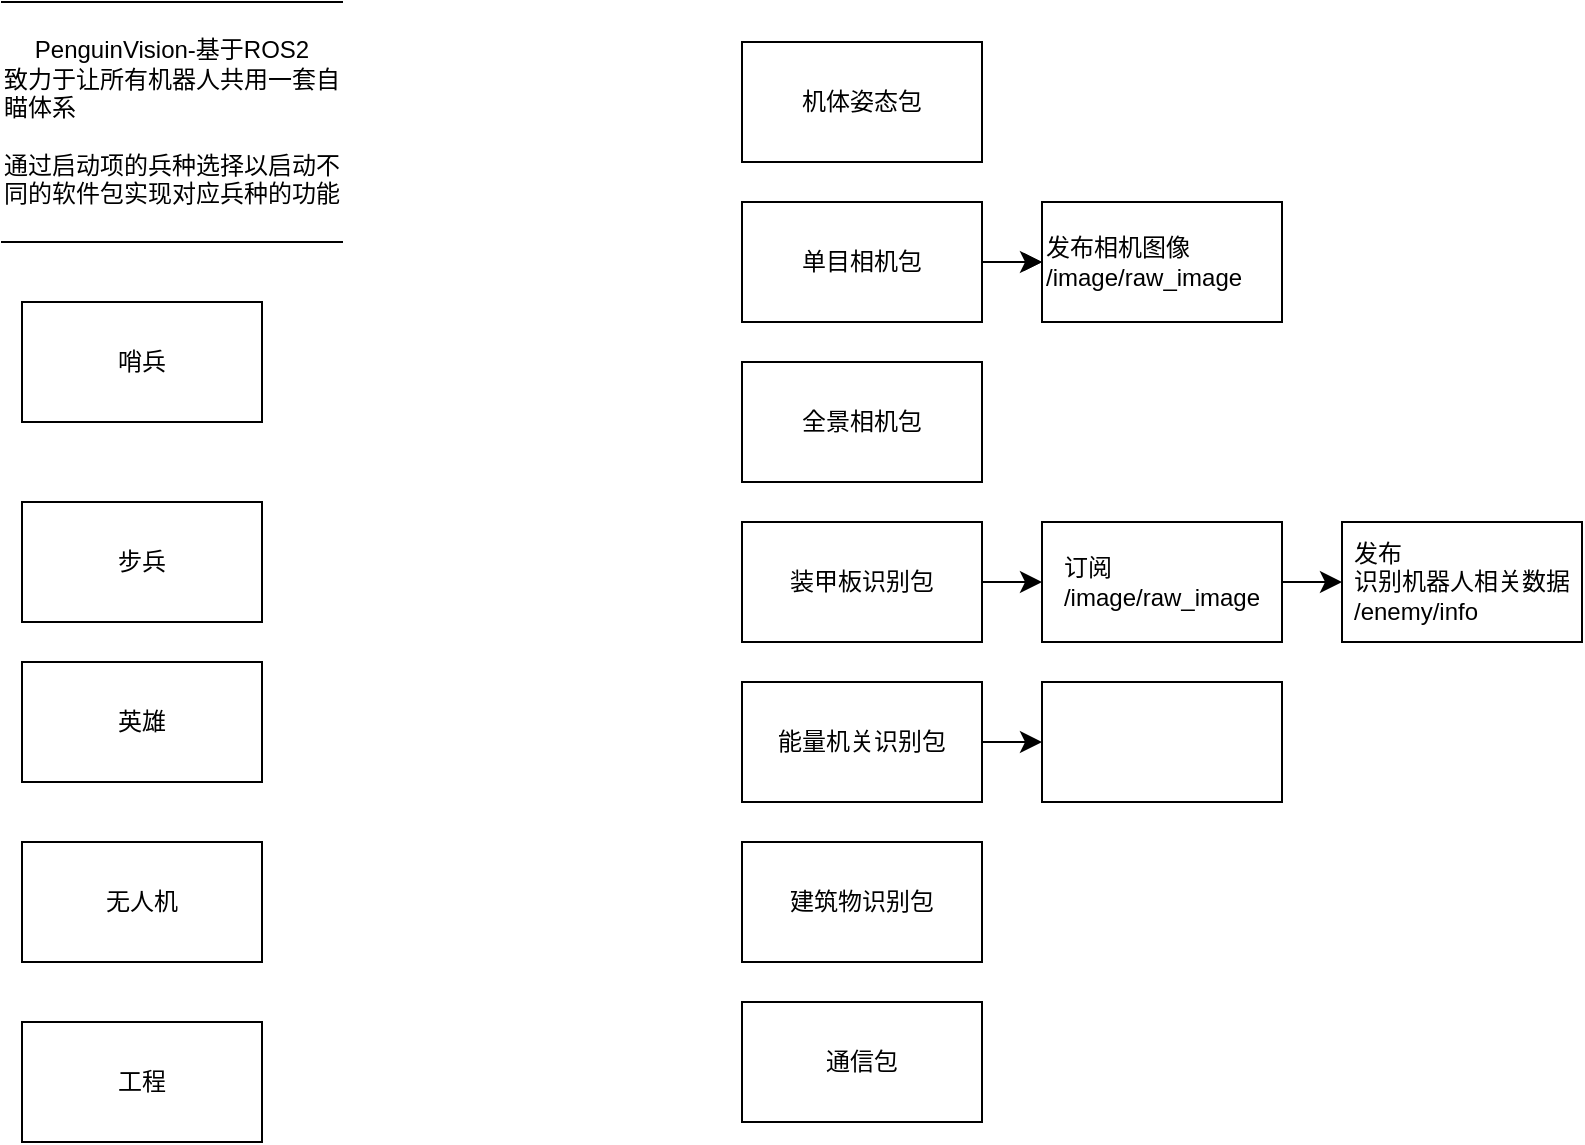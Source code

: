 <mxfile>
    <diagram id="VpdTeSTOQrT-0tjbeG3O" name="第 1 页">
        <mxGraphModel dx="999" dy="593" grid="1" gridSize="10" guides="1" tooltips="1" connect="1" arrows="1" fold="1" page="1" pageScale="1" pageWidth="827" pageHeight="1169" math="0" shadow="0">
            <root>
                <mxCell id="0"/>
                <mxCell id="1" parent="0"/>
                <mxCell id="2" value="哨兵" style="rounded=0;whiteSpace=wrap;html=1;" parent="1" vertex="1">
                    <mxGeometry x="20" y="160" width="120" height="60" as="geometry"/>
                </mxCell>
                <mxCell id="25" value="" style="edgeStyle=none;rounded=0;jumpStyle=none;html=1;" parent="1" source="4" target="22" edge="1">
                    <mxGeometry relative="1" as="geometry"/>
                </mxCell>
                <mxCell id="4" value="单目相机包" style="rounded=0;whiteSpace=wrap;html=1;" parent="1" vertex="1">
                    <mxGeometry x="380" y="110" width="120" height="60" as="geometry"/>
                </mxCell>
                <mxCell id="5" value="全景相机包" style="rounded=0;whiteSpace=wrap;html=1;" parent="1" vertex="1">
                    <mxGeometry x="380" y="190" width="120" height="60" as="geometry"/>
                </mxCell>
                <mxCell id="6" value="装甲板识别包" style="rounded=0;whiteSpace=wrap;html=1;" parent="1" vertex="1">
                    <mxGeometry x="380" y="270" width="120" height="60" as="geometry"/>
                </mxCell>
                <mxCell id="15" value="能量机关识别包" style="rounded=0;whiteSpace=wrap;html=1;" parent="1" vertex="1">
                    <mxGeometry x="380" y="350" width="120" height="60" as="geometry"/>
                </mxCell>
                <mxCell id="16" value="步兵" style="rounded=0;whiteSpace=wrap;html=1;" parent="1" vertex="1">
                    <mxGeometry x="20" y="260" width="120" height="60" as="geometry"/>
                </mxCell>
                <mxCell id="17" value="英雄" style="rounded=0;whiteSpace=wrap;html=1;" parent="1" vertex="1">
                    <mxGeometry x="20" y="340" width="120" height="60" as="geometry"/>
                </mxCell>
                <mxCell id="18" value="无人机" style="rounded=0;whiteSpace=wrap;html=1;" parent="1" vertex="1">
                    <mxGeometry x="20" y="430" width="120" height="60" as="geometry"/>
                </mxCell>
                <mxCell id="19" value="工程" style="rounded=0;whiteSpace=wrap;html=1;" parent="1" vertex="1">
                    <mxGeometry x="20" y="520" width="120" height="60" as="geometry"/>
                </mxCell>
                <mxCell id="20" value="PenguinVision-基于ROS2&lt;br&gt;&lt;div style=&quot;text-align: left;&quot;&gt;&lt;span style=&quot;background-color: initial;&quot;&gt;致力于让所有机器人共用一套自瞄体系&lt;/span&gt;&lt;/div&gt;&lt;br&gt;&lt;div style=&quot;text-align: left;&quot;&gt;&lt;span style=&quot;background-color: initial;&quot;&gt;通过启动项的兵种选择以启动不同的软件包实现对应兵种的功能&lt;/span&gt;&lt;/div&gt;" style="shape=partialRectangle;whiteSpace=wrap;html=1;left=0;right=0;fillColor=none;" parent="1" vertex="1">
                    <mxGeometry x="10" y="10" width="170" height="120" as="geometry"/>
                </mxCell>
                <mxCell id="22" value="发布相机图像&lt;br&gt;/image/raw_image" style="rounded=0;whiteSpace=wrap;html=1;align=left;" parent="1" vertex="1">
                    <mxGeometry x="530" y="110" width="120" height="60" as="geometry"/>
                </mxCell>
                <mxCell id="23" value="" style="edgeStyle=elbowEdgeStyle;elbow=horizontal;endArrow=classic;html=1;curved=0;rounded=0;endSize=8;startSize=8;jumpStyle=none;exitX=1;exitY=0.5;exitDx=0;exitDy=0;entryX=0;entryY=0.5;entryDx=0;entryDy=0;" parent="1" source="4" target="22" edge="1">
                    <mxGeometry width="50" height="50" relative="1" as="geometry">
                        <mxPoint x="530" y="290" as="sourcePoint"/>
                        <mxPoint x="580" y="240" as="targetPoint"/>
                    </mxGeometry>
                </mxCell>
                <mxCell id="24" value="&lt;div style=&quot;text-align: left;&quot;&gt;&lt;span style=&quot;background-color: initial;&quot;&gt;订阅&lt;/span&gt;&lt;/div&gt;&lt;div style=&quot;text-align: left;&quot;&gt;/image/raw_image&lt;/div&gt;" style="rounded=0;whiteSpace=wrap;html=1;" parent="1" vertex="1">
                    <mxGeometry x="530" y="270" width="120" height="60" as="geometry"/>
                </mxCell>
                <mxCell id="26" value="" style="edgeStyle=elbowEdgeStyle;elbow=horizontal;endArrow=classic;html=1;curved=0;rounded=0;endSize=8;startSize=8;jumpStyle=none;exitX=1;exitY=0.5;exitDx=0;exitDy=0;entryX=0;entryY=0.5;entryDx=0;entryDy=0;" parent="1" source="6" target="24" edge="1">
                    <mxGeometry width="50" height="50" relative="1" as="geometry">
                        <mxPoint x="510" y="150" as="sourcePoint"/>
                        <mxPoint x="540" y="150" as="targetPoint"/>
                    </mxGeometry>
                </mxCell>
                <mxCell id="27" value="&lt;div style=&quot;text-align: left;&quot;&gt;发布&lt;/div&gt;&lt;div style=&quot;text-align: left;&quot;&gt;识别机器人相关数据&lt;/div&gt;&lt;div style=&quot;text-align: left;&quot;&gt;/enemy/info&lt;/div&gt;" style="rounded=0;whiteSpace=wrap;html=1;" parent="1" vertex="1">
                    <mxGeometry x="680" y="270" width="120" height="60" as="geometry"/>
                </mxCell>
                <mxCell id="28" value="" style="edgeStyle=elbowEdgeStyle;elbow=horizontal;endArrow=classic;html=1;curved=0;rounded=0;endSize=8;startSize=8;jumpStyle=none;exitX=1;exitY=0.5;exitDx=0;exitDy=0;entryX=0;entryY=0.5;entryDx=0;entryDy=0;" parent="1" source="24" target="27" edge="1">
                    <mxGeometry width="50" height="50" relative="1" as="geometry">
                        <mxPoint x="510" y="310" as="sourcePoint"/>
                        <mxPoint x="540" y="310" as="targetPoint"/>
                    </mxGeometry>
                </mxCell>
                <mxCell id="29" value="建筑物识别包" style="rounded=0;whiteSpace=wrap;html=1;" parent="1" vertex="1">
                    <mxGeometry x="380" y="430" width="120" height="60" as="geometry"/>
                </mxCell>
                <mxCell id="30" value="" style="rounded=0;whiteSpace=wrap;html=1;" parent="1" vertex="1">
                    <mxGeometry x="530" y="350" width="120" height="60" as="geometry"/>
                </mxCell>
                <mxCell id="31" value="" style="edgeStyle=elbowEdgeStyle;elbow=horizontal;endArrow=classic;html=1;curved=0;rounded=0;endSize=8;startSize=8;jumpStyle=none;exitX=1;exitY=0.5;exitDx=0;exitDy=0;entryX=0;entryY=0.5;entryDx=0;entryDy=0;" parent="1" source="15" target="30" edge="1">
                    <mxGeometry width="50" height="50" relative="1" as="geometry">
                        <mxPoint x="510" y="310" as="sourcePoint"/>
                        <mxPoint x="540" y="310" as="targetPoint"/>
                    </mxGeometry>
                </mxCell>
                <mxCell id="32" value="机体姿态包" style="rounded=0;whiteSpace=wrap;html=1;" parent="1" vertex="1">
                    <mxGeometry x="380" y="30" width="120" height="60" as="geometry"/>
                </mxCell>
                <mxCell id="33" value="通信包" style="rounded=0;whiteSpace=wrap;html=1;" vertex="1" parent="1">
                    <mxGeometry x="380" y="510" width="120" height="60" as="geometry"/>
                </mxCell>
            </root>
        </mxGraphModel>
    </diagram>
</mxfile>